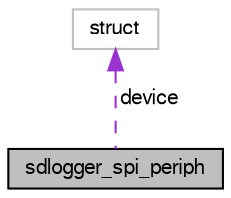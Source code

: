 digraph "sdlogger_spi_periph"
{
  edge [fontname="FreeSans",fontsize="10",labelfontname="FreeSans",labelfontsize="10"];
  node [fontname="FreeSans",fontsize="10",shape=record];
  Node1 [label="sdlogger_spi_periph",height=0.2,width=0.4,color="black", fillcolor="grey75", style="filled", fontcolor="black"];
  Node2 -> Node1 [dir="back",color="darkorchid3",fontsize="10",style="dashed",label=" device" ,fontname="FreeSans"];
  Node2 [label="struct",height=0.2,width=0.4,color="grey75", fillcolor="white", style="filled"];
}
